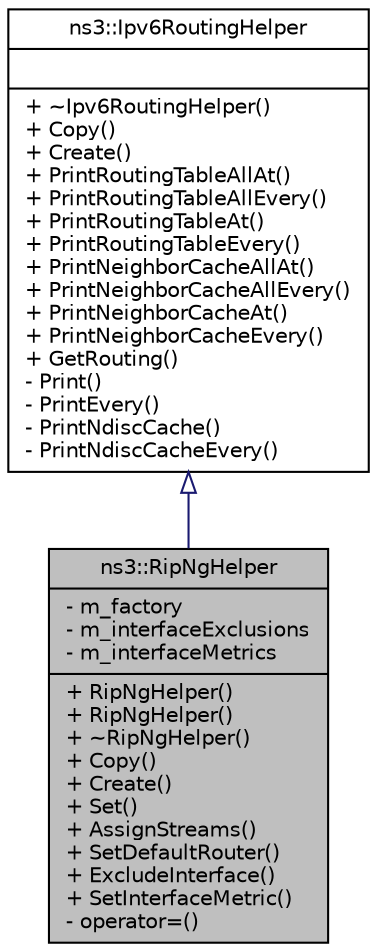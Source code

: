 digraph "ns3::RipNgHelper"
{
  edge [fontname="Helvetica",fontsize="10",labelfontname="Helvetica",labelfontsize="10"];
  node [fontname="Helvetica",fontsize="10",shape=record];
  Node1 [label="{ns3::RipNgHelper\n|- m_factory\l- m_interfaceExclusions\l- m_interfaceMetrics\l|+ RipNgHelper()\l+ RipNgHelper()\l+ ~RipNgHelper()\l+ Copy()\l+ Create()\l+ Set()\l+ AssignStreams()\l+ SetDefaultRouter()\l+ ExcludeInterface()\l+ SetInterfaceMetric()\l- operator=()\l}",height=0.2,width=0.4,color="black", fillcolor="grey75", style="filled", fontcolor="black"];
  Node2 -> Node1 [dir="back",color="midnightblue",fontsize="10",style="solid",arrowtail="onormal"];
  Node2 [label="{ns3::Ipv6RoutingHelper\n||+ ~Ipv6RoutingHelper()\l+ Copy()\l+ Create()\l+ PrintRoutingTableAllAt()\l+ PrintRoutingTableAllEvery()\l+ PrintRoutingTableAt()\l+ PrintRoutingTableEvery()\l+ PrintNeighborCacheAllAt()\l+ PrintNeighborCacheAllEvery()\l+ PrintNeighborCacheAt()\l+ PrintNeighborCacheEvery()\l+ GetRouting()\l- Print()\l- PrintEvery()\l- PrintNdiscCache()\l- PrintNdiscCacheEvery()\l}",height=0.2,width=0.4,color="black", fillcolor="white", style="filled",URL="$d1/d7a/classns3_1_1Ipv6RoutingHelper.html",tooltip="A factory to create ns3::Ipv6RoutingProtocol objects. "];
}
